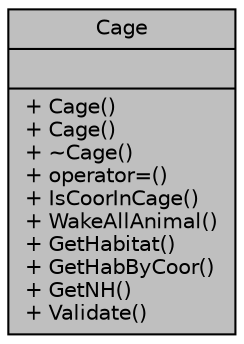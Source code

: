 digraph "Cage"
{
  edge [fontname="Helvetica",fontsize="10",labelfontname="Helvetica",labelfontsize="10"];
  node [fontname="Helvetica",fontsize="10",shape=record];
  Node1 [label="{Cage\n||+ Cage()\l+ Cage()\l+ ~Cage()\l+ operator=()\l+ IsCoorInCage()\l+ WakeAllAnimal()\l+ GetHabitat()\l+ GetHabByCoor()\l+ GetNH()\l+ Validate()\l}",height=0.2,width=0.4,color="black", fillcolor="grey75", style="filled", fontcolor="black"];
}
